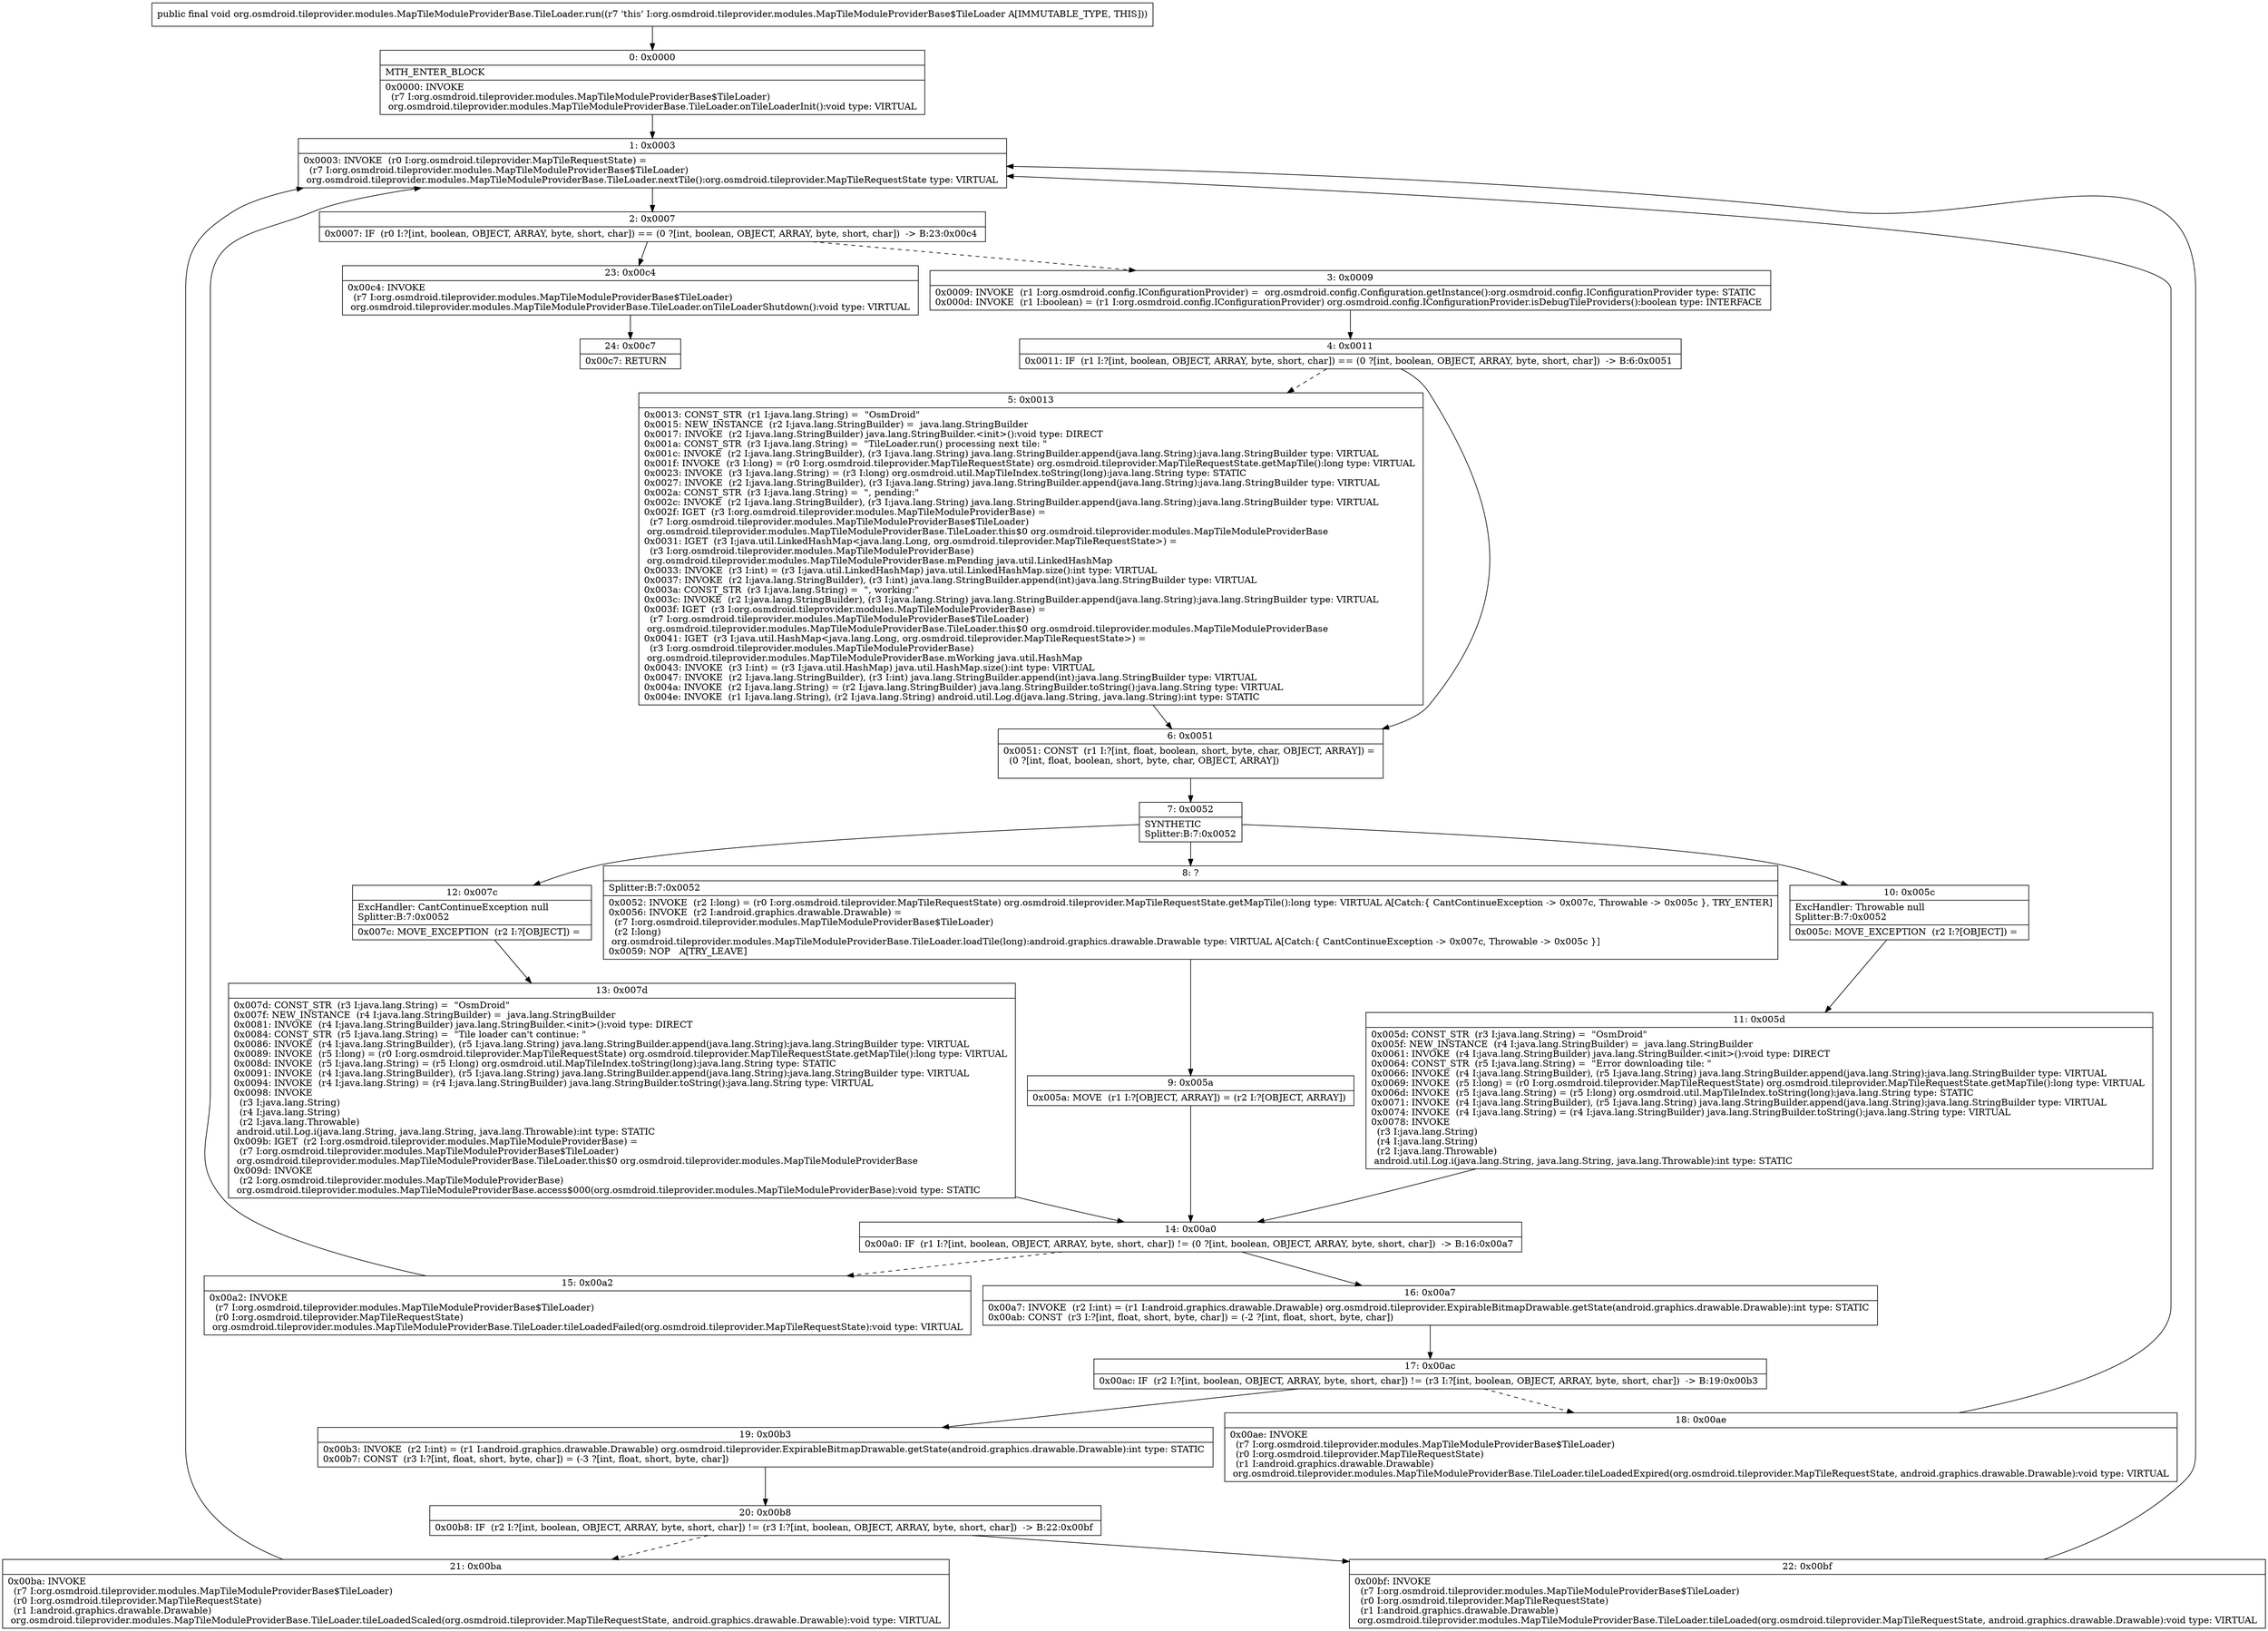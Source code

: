 digraph "CFG fororg.osmdroid.tileprovider.modules.MapTileModuleProviderBase.TileLoader.run()V" {
Node_0 [shape=record,label="{0\:\ 0x0000|MTH_ENTER_BLOCK\l|0x0000: INVOKE  \l  (r7 I:org.osmdroid.tileprovider.modules.MapTileModuleProviderBase$TileLoader)\l org.osmdroid.tileprovider.modules.MapTileModuleProviderBase.TileLoader.onTileLoaderInit():void type: VIRTUAL \l}"];
Node_1 [shape=record,label="{1\:\ 0x0003|0x0003: INVOKE  (r0 I:org.osmdroid.tileprovider.MapTileRequestState) = \l  (r7 I:org.osmdroid.tileprovider.modules.MapTileModuleProviderBase$TileLoader)\l org.osmdroid.tileprovider.modules.MapTileModuleProviderBase.TileLoader.nextTile():org.osmdroid.tileprovider.MapTileRequestState type: VIRTUAL \l}"];
Node_2 [shape=record,label="{2\:\ 0x0007|0x0007: IF  (r0 I:?[int, boolean, OBJECT, ARRAY, byte, short, char]) == (0 ?[int, boolean, OBJECT, ARRAY, byte, short, char])  \-\> B:23:0x00c4 \l}"];
Node_3 [shape=record,label="{3\:\ 0x0009|0x0009: INVOKE  (r1 I:org.osmdroid.config.IConfigurationProvider) =  org.osmdroid.config.Configuration.getInstance():org.osmdroid.config.IConfigurationProvider type: STATIC \l0x000d: INVOKE  (r1 I:boolean) = (r1 I:org.osmdroid.config.IConfigurationProvider) org.osmdroid.config.IConfigurationProvider.isDebugTileProviders():boolean type: INTERFACE \l}"];
Node_4 [shape=record,label="{4\:\ 0x0011|0x0011: IF  (r1 I:?[int, boolean, OBJECT, ARRAY, byte, short, char]) == (0 ?[int, boolean, OBJECT, ARRAY, byte, short, char])  \-\> B:6:0x0051 \l}"];
Node_5 [shape=record,label="{5\:\ 0x0013|0x0013: CONST_STR  (r1 I:java.lang.String) =  \"OsmDroid\" \l0x0015: NEW_INSTANCE  (r2 I:java.lang.StringBuilder) =  java.lang.StringBuilder \l0x0017: INVOKE  (r2 I:java.lang.StringBuilder) java.lang.StringBuilder.\<init\>():void type: DIRECT \l0x001a: CONST_STR  (r3 I:java.lang.String) =  \"TileLoader.run() processing next tile: \" \l0x001c: INVOKE  (r2 I:java.lang.StringBuilder), (r3 I:java.lang.String) java.lang.StringBuilder.append(java.lang.String):java.lang.StringBuilder type: VIRTUAL \l0x001f: INVOKE  (r3 I:long) = (r0 I:org.osmdroid.tileprovider.MapTileRequestState) org.osmdroid.tileprovider.MapTileRequestState.getMapTile():long type: VIRTUAL \l0x0023: INVOKE  (r3 I:java.lang.String) = (r3 I:long) org.osmdroid.util.MapTileIndex.toString(long):java.lang.String type: STATIC \l0x0027: INVOKE  (r2 I:java.lang.StringBuilder), (r3 I:java.lang.String) java.lang.StringBuilder.append(java.lang.String):java.lang.StringBuilder type: VIRTUAL \l0x002a: CONST_STR  (r3 I:java.lang.String) =  \", pending:\" \l0x002c: INVOKE  (r2 I:java.lang.StringBuilder), (r3 I:java.lang.String) java.lang.StringBuilder.append(java.lang.String):java.lang.StringBuilder type: VIRTUAL \l0x002f: IGET  (r3 I:org.osmdroid.tileprovider.modules.MapTileModuleProviderBase) = \l  (r7 I:org.osmdroid.tileprovider.modules.MapTileModuleProviderBase$TileLoader)\l org.osmdroid.tileprovider.modules.MapTileModuleProviderBase.TileLoader.this$0 org.osmdroid.tileprovider.modules.MapTileModuleProviderBase \l0x0031: IGET  (r3 I:java.util.LinkedHashMap\<java.lang.Long, org.osmdroid.tileprovider.MapTileRequestState\>) = \l  (r3 I:org.osmdroid.tileprovider.modules.MapTileModuleProviderBase)\l org.osmdroid.tileprovider.modules.MapTileModuleProviderBase.mPending java.util.LinkedHashMap \l0x0033: INVOKE  (r3 I:int) = (r3 I:java.util.LinkedHashMap) java.util.LinkedHashMap.size():int type: VIRTUAL \l0x0037: INVOKE  (r2 I:java.lang.StringBuilder), (r3 I:int) java.lang.StringBuilder.append(int):java.lang.StringBuilder type: VIRTUAL \l0x003a: CONST_STR  (r3 I:java.lang.String) =  \", working:\" \l0x003c: INVOKE  (r2 I:java.lang.StringBuilder), (r3 I:java.lang.String) java.lang.StringBuilder.append(java.lang.String):java.lang.StringBuilder type: VIRTUAL \l0x003f: IGET  (r3 I:org.osmdroid.tileprovider.modules.MapTileModuleProviderBase) = \l  (r7 I:org.osmdroid.tileprovider.modules.MapTileModuleProviderBase$TileLoader)\l org.osmdroid.tileprovider.modules.MapTileModuleProviderBase.TileLoader.this$0 org.osmdroid.tileprovider.modules.MapTileModuleProviderBase \l0x0041: IGET  (r3 I:java.util.HashMap\<java.lang.Long, org.osmdroid.tileprovider.MapTileRequestState\>) = \l  (r3 I:org.osmdroid.tileprovider.modules.MapTileModuleProviderBase)\l org.osmdroid.tileprovider.modules.MapTileModuleProviderBase.mWorking java.util.HashMap \l0x0043: INVOKE  (r3 I:int) = (r3 I:java.util.HashMap) java.util.HashMap.size():int type: VIRTUAL \l0x0047: INVOKE  (r2 I:java.lang.StringBuilder), (r3 I:int) java.lang.StringBuilder.append(int):java.lang.StringBuilder type: VIRTUAL \l0x004a: INVOKE  (r2 I:java.lang.String) = (r2 I:java.lang.StringBuilder) java.lang.StringBuilder.toString():java.lang.String type: VIRTUAL \l0x004e: INVOKE  (r1 I:java.lang.String), (r2 I:java.lang.String) android.util.Log.d(java.lang.String, java.lang.String):int type: STATIC \l}"];
Node_6 [shape=record,label="{6\:\ 0x0051|0x0051: CONST  (r1 I:?[int, float, boolean, short, byte, char, OBJECT, ARRAY]) = \l  (0 ?[int, float, boolean, short, byte, char, OBJECT, ARRAY])\l \l}"];
Node_7 [shape=record,label="{7\:\ 0x0052|SYNTHETIC\lSplitter:B:7:0x0052\l}"];
Node_8 [shape=record,label="{8\:\ ?|Splitter:B:7:0x0052\l|0x0052: INVOKE  (r2 I:long) = (r0 I:org.osmdroid.tileprovider.MapTileRequestState) org.osmdroid.tileprovider.MapTileRequestState.getMapTile():long type: VIRTUAL A[Catch:\{ CantContinueException \-\> 0x007c, Throwable \-\> 0x005c \}, TRY_ENTER]\l0x0056: INVOKE  (r2 I:android.graphics.drawable.Drawable) = \l  (r7 I:org.osmdroid.tileprovider.modules.MapTileModuleProviderBase$TileLoader)\l  (r2 I:long)\l org.osmdroid.tileprovider.modules.MapTileModuleProviderBase.TileLoader.loadTile(long):android.graphics.drawable.Drawable type: VIRTUAL A[Catch:\{ CantContinueException \-\> 0x007c, Throwable \-\> 0x005c \}]\l0x0059: NOP   A[TRY_LEAVE]\l}"];
Node_9 [shape=record,label="{9\:\ 0x005a|0x005a: MOVE  (r1 I:?[OBJECT, ARRAY]) = (r2 I:?[OBJECT, ARRAY]) \l}"];
Node_10 [shape=record,label="{10\:\ 0x005c|ExcHandler: Throwable null\lSplitter:B:7:0x0052\l|0x005c: MOVE_EXCEPTION  (r2 I:?[OBJECT]) =  \l}"];
Node_11 [shape=record,label="{11\:\ 0x005d|0x005d: CONST_STR  (r3 I:java.lang.String) =  \"OsmDroid\" \l0x005f: NEW_INSTANCE  (r4 I:java.lang.StringBuilder) =  java.lang.StringBuilder \l0x0061: INVOKE  (r4 I:java.lang.StringBuilder) java.lang.StringBuilder.\<init\>():void type: DIRECT \l0x0064: CONST_STR  (r5 I:java.lang.String) =  \"Error downloading tile: \" \l0x0066: INVOKE  (r4 I:java.lang.StringBuilder), (r5 I:java.lang.String) java.lang.StringBuilder.append(java.lang.String):java.lang.StringBuilder type: VIRTUAL \l0x0069: INVOKE  (r5 I:long) = (r0 I:org.osmdroid.tileprovider.MapTileRequestState) org.osmdroid.tileprovider.MapTileRequestState.getMapTile():long type: VIRTUAL \l0x006d: INVOKE  (r5 I:java.lang.String) = (r5 I:long) org.osmdroid.util.MapTileIndex.toString(long):java.lang.String type: STATIC \l0x0071: INVOKE  (r4 I:java.lang.StringBuilder), (r5 I:java.lang.String) java.lang.StringBuilder.append(java.lang.String):java.lang.StringBuilder type: VIRTUAL \l0x0074: INVOKE  (r4 I:java.lang.String) = (r4 I:java.lang.StringBuilder) java.lang.StringBuilder.toString():java.lang.String type: VIRTUAL \l0x0078: INVOKE  \l  (r3 I:java.lang.String)\l  (r4 I:java.lang.String)\l  (r2 I:java.lang.Throwable)\l android.util.Log.i(java.lang.String, java.lang.String, java.lang.Throwable):int type: STATIC \l}"];
Node_12 [shape=record,label="{12\:\ 0x007c|ExcHandler: CantContinueException null\lSplitter:B:7:0x0052\l|0x007c: MOVE_EXCEPTION  (r2 I:?[OBJECT]) =  \l}"];
Node_13 [shape=record,label="{13\:\ 0x007d|0x007d: CONST_STR  (r3 I:java.lang.String) =  \"OsmDroid\" \l0x007f: NEW_INSTANCE  (r4 I:java.lang.StringBuilder) =  java.lang.StringBuilder \l0x0081: INVOKE  (r4 I:java.lang.StringBuilder) java.lang.StringBuilder.\<init\>():void type: DIRECT \l0x0084: CONST_STR  (r5 I:java.lang.String) =  \"Tile loader can't continue: \" \l0x0086: INVOKE  (r4 I:java.lang.StringBuilder), (r5 I:java.lang.String) java.lang.StringBuilder.append(java.lang.String):java.lang.StringBuilder type: VIRTUAL \l0x0089: INVOKE  (r5 I:long) = (r0 I:org.osmdroid.tileprovider.MapTileRequestState) org.osmdroid.tileprovider.MapTileRequestState.getMapTile():long type: VIRTUAL \l0x008d: INVOKE  (r5 I:java.lang.String) = (r5 I:long) org.osmdroid.util.MapTileIndex.toString(long):java.lang.String type: STATIC \l0x0091: INVOKE  (r4 I:java.lang.StringBuilder), (r5 I:java.lang.String) java.lang.StringBuilder.append(java.lang.String):java.lang.StringBuilder type: VIRTUAL \l0x0094: INVOKE  (r4 I:java.lang.String) = (r4 I:java.lang.StringBuilder) java.lang.StringBuilder.toString():java.lang.String type: VIRTUAL \l0x0098: INVOKE  \l  (r3 I:java.lang.String)\l  (r4 I:java.lang.String)\l  (r2 I:java.lang.Throwable)\l android.util.Log.i(java.lang.String, java.lang.String, java.lang.Throwable):int type: STATIC \l0x009b: IGET  (r2 I:org.osmdroid.tileprovider.modules.MapTileModuleProviderBase) = \l  (r7 I:org.osmdroid.tileprovider.modules.MapTileModuleProviderBase$TileLoader)\l org.osmdroid.tileprovider.modules.MapTileModuleProviderBase.TileLoader.this$0 org.osmdroid.tileprovider.modules.MapTileModuleProviderBase \l0x009d: INVOKE  \l  (r2 I:org.osmdroid.tileprovider.modules.MapTileModuleProviderBase)\l org.osmdroid.tileprovider.modules.MapTileModuleProviderBase.access$000(org.osmdroid.tileprovider.modules.MapTileModuleProviderBase):void type: STATIC \l}"];
Node_14 [shape=record,label="{14\:\ 0x00a0|0x00a0: IF  (r1 I:?[int, boolean, OBJECT, ARRAY, byte, short, char]) != (0 ?[int, boolean, OBJECT, ARRAY, byte, short, char])  \-\> B:16:0x00a7 \l}"];
Node_15 [shape=record,label="{15\:\ 0x00a2|0x00a2: INVOKE  \l  (r7 I:org.osmdroid.tileprovider.modules.MapTileModuleProviderBase$TileLoader)\l  (r0 I:org.osmdroid.tileprovider.MapTileRequestState)\l org.osmdroid.tileprovider.modules.MapTileModuleProviderBase.TileLoader.tileLoadedFailed(org.osmdroid.tileprovider.MapTileRequestState):void type: VIRTUAL \l}"];
Node_16 [shape=record,label="{16\:\ 0x00a7|0x00a7: INVOKE  (r2 I:int) = (r1 I:android.graphics.drawable.Drawable) org.osmdroid.tileprovider.ExpirableBitmapDrawable.getState(android.graphics.drawable.Drawable):int type: STATIC \l0x00ab: CONST  (r3 I:?[int, float, short, byte, char]) = (\-2 ?[int, float, short, byte, char]) \l}"];
Node_17 [shape=record,label="{17\:\ 0x00ac|0x00ac: IF  (r2 I:?[int, boolean, OBJECT, ARRAY, byte, short, char]) != (r3 I:?[int, boolean, OBJECT, ARRAY, byte, short, char])  \-\> B:19:0x00b3 \l}"];
Node_18 [shape=record,label="{18\:\ 0x00ae|0x00ae: INVOKE  \l  (r7 I:org.osmdroid.tileprovider.modules.MapTileModuleProviderBase$TileLoader)\l  (r0 I:org.osmdroid.tileprovider.MapTileRequestState)\l  (r1 I:android.graphics.drawable.Drawable)\l org.osmdroid.tileprovider.modules.MapTileModuleProviderBase.TileLoader.tileLoadedExpired(org.osmdroid.tileprovider.MapTileRequestState, android.graphics.drawable.Drawable):void type: VIRTUAL \l}"];
Node_19 [shape=record,label="{19\:\ 0x00b3|0x00b3: INVOKE  (r2 I:int) = (r1 I:android.graphics.drawable.Drawable) org.osmdroid.tileprovider.ExpirableBitmapDrawable.getState(android.graphics.drawable.Drawable):int type: STATIC \l0x00b7: CONST  (r3 I:?[int, float, short, byte, char]) = (\-3 ?[int, float, short, byte, char]) \l}"];
Node_20 [shape=record,label="{20\:\ 0x00b8|0x00b8: IF  (r2 I:?[int, boolean, OBJECT, ARRAY, byte, short, char]) != (r3 I:?[int, boolean, OBJECT, ARRAY, byte, short, char])  \-\> B:22:0x00bf \l}"];
Node_21 [shape=record,label="{21\:\ 0x00ba|0x00ba: INVOKE  \l  (r7 I:org.osmdroid.tileprovider.modules.MapTileModuleProviderBase$TileLoader)\l  (r0 I:org.osmdroid.tileprovider.MapTileRequestState)\l  (r1 I:android.graphics.drawable.Drawable)\l org.osmdroid.tileprovider.modules.MapTileModuleProviderBase.TileLoader.tileLoadedScaled(org.osmdroid.tileprovider.MapTileRequestState, android.graphics.drawable.Drawable):void type: VIRTUAL \l}"];
Node_22 [shape=record,label="{22\:\ 0x00bf|0x00bf: INVOKE  \l  (r7 I:org.osmdroid.tileprovider.modules.MapTileModuleProviderBase$TileLoader)\l  (r0 I:org.osmdroid.tileprovider.MapTileRequestState)\l  (r1 I:android.graphics.drawable.Drawable)\l org.osmdroid.tileprovider.modules.MapTileModuleProviderBase.TileLoader.tileLoaded(org.osmdroid.tileprovider.MapTileRequestState, android.graphics.drawable.Drawable):void type: VIRTUAL \l}"];
Node_23 [shape=record,label="{23\:\ 0x00c4|0x00c4: INVOKE  \l  (r7 I:org.osmdroid.tileprovider.modules.MapTileModuleProviderBase$TileLoader)\l org.osmdroid.tileprovider.modules.MapTileModuleProviderBase.TileLoader.onTileLoaderShutdown():void type: VIRTUAL \l}"];
Node_24 [shape=record,label="{24\:\ 0x00c7|0x00c7: RETURN   \l}"];
MethodNode[shape=record,label="{public final void org.osmdroid.tileprovider.modules.MapTileModuleProviderBase.TileLoader.run((r7 'this' I:org.osmdroid.tileprovider.modules.MapTileModuleProviderBase$TileLoader A[IMMUTABLE_TYPE, THIS])) }"];
MethodNode -> Node_0;
Node_0 -> Node_1;
Node_1 -> Node_2;
Node_2 -> Node_3[style=dashed];
Node_2 -> Node_23;
Node_3 -> Node_4;
Node_4 -> Node_5[style=dashed];
Node_4 -> Node_6;
Node_5 -> Node_6;
Node_6 -> Node_7;
Node_7 -> Node_8;
Node_7 -> Node_12;
Node_7 -> Node_10;
Node_8 -> Node_9;
Node_9 -> Node_14;
Node_10 -> Node_11;
Node_11 -> Node_14;
Node_12 -> Node_13;
Node_13 -> Node_14;
Node_14 -> Node_15[style=dashed];
Node_14 -> Node_16;
Node_15 -> Node_1;
Node_16 -> Node_17;
Node_17 -> Node_18[style=dashed];
Node_17 -> Node_19;
Node_18 -> Node_1;
Node_19 -> Node_20;
Node_20 -> Node_21[style=dashed];
Node_20 -> Node_22;
Node_21 -> Node_1;
Node_22 -> Node_1;
Node_23 -> Node_24;
}

